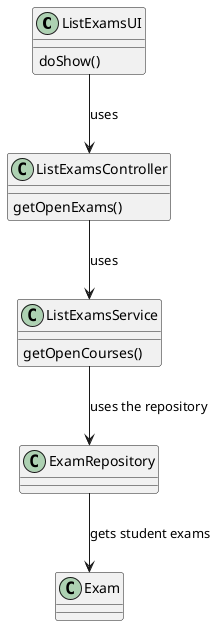 @startuml

class ListExamsUI {
    doShow()
}

class ListExamsController {
    getOpenExams()
}

class ListExamsService {
    getOpenCourses()
}

class ExamRepository {
}

class Exam {
}

ListExamsUI --> ListExamsController: uses
ListExamsController --> ListExamsService: uses
ListExamsService --> ExamRepository: uses the repository
ExamRepository --> Exam: gets student exams

@enduml